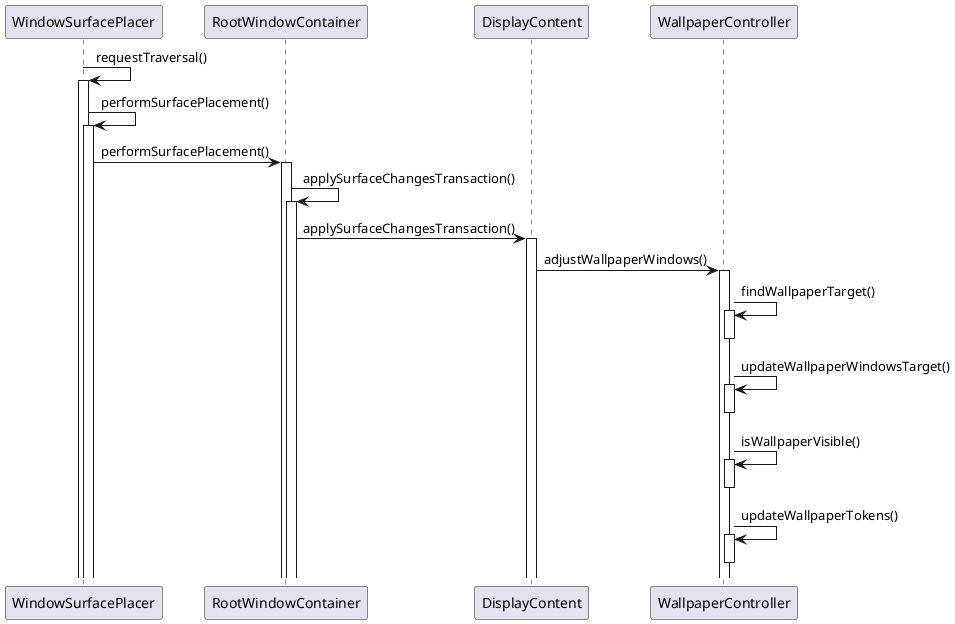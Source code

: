 @startuml
WindowSurfacePlacer -> WindowSurfacePlacer: requestTraversal()
activate WindowSurfacePlacer
WindowSurfacePlacer -> WindowSurfacePlacer: performSurfacePlacement()
activate WindowSurfacePlacer
WindowSurfacePlacer -> RootWindowContainer: performSurfacePlacement()
activate RootWindowContainer
RootWindowContainer -> RootWindowContainer: applySurfaceChangesTransaction()
activate RootWindowContainer
RootWindowContainer -> DisplayContent: applySurfaceChangesTransaction()
activate DisplayContent
DisplayContent -> WallpaperController: adjustWallpaperWindows()
activate WallpaperController
WallpaperController -> WallpaperController: findWallpaperTarget()
activate WallpaperController
deactivate WallpaperController
WallpaperController -> WallpaperController: updateWallpaperWindowsTarget()
activate WallpaperController
deactivate WallpaperController
WallpaperController -> WallpaperController: isWallpaperVisible()
activate WallpaperController
deactivate WallpaperController
WallpaperController -> WallpaperController: updateWallpaperTokens()
activate WallpaperController
deactivate WallpaperController


@enduml